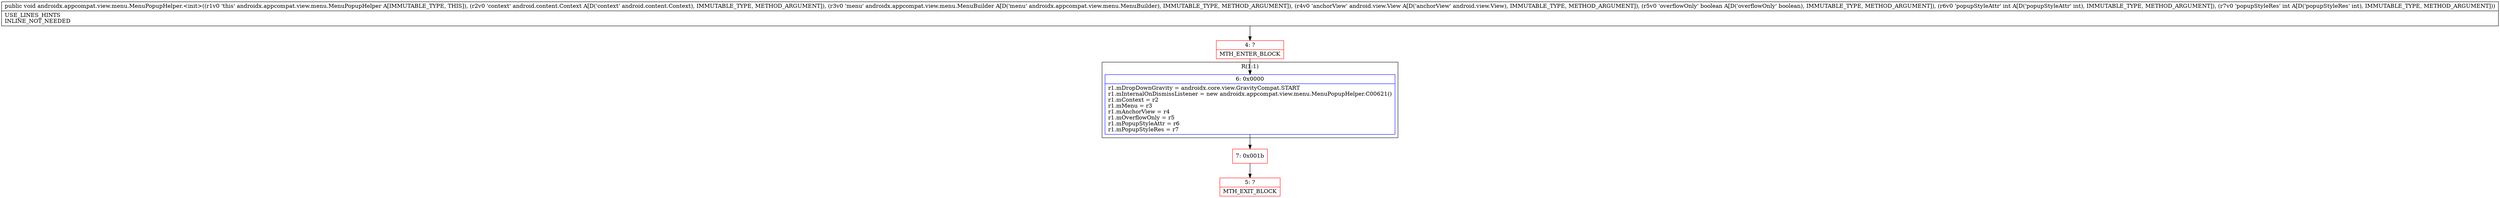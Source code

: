 digraph "CFG forandroidx.appcompat.view.menu.MenuPopupHelper.\<init\>(Landroid\/content\/Context;Landroidx\/appcompat\/view\/menu\/MenuBuilder;Landroid\/view\/View;ZII)V" {
subgraph cluster_Region_671282391 {
label = "R(1:1)";
node [shape=record,color=blue];
Node_6 [shape=record,label="{6\:\ 0x0000|r1.mDropDownGravity = androidx.core.view.GravityCompat.START\lr1.mInternalOnDismissListener = new androidx.appcompat.view.menu.MenuPopupHelper.C00621()\lr1.mContext = r2\lr1.mMenu = r3\lr1.mAnchorView = r4\lr1.mOverflowOnly = r5\lr1.mPopupStyleAttr = r6\lr1.mPopupStyleRes = r7\l}"];
}
Node_4 [shape=record,color=red,label="{4\:\ ?|MTH_ENTER_BLOCK\l}"];
Node_7 [shape=record,color=red,label="{7\:\ 0x001b}"];
Node_5 [shape=record,color=red,label="{5\:\ ?|MTH_EXIT_BLOCK\l}"];
MethodNode[shape=record,label="{public void androidx.appcompat.view.menu.MenuPopupHelper.\<init\>((r1v0 'this' androidx.appcompat.view.menu.MenuPopupHelper A[IMMUTABLE_TYPE, THIS]), (r2v0 'context' android.content.Context A[D('context' android.content.Context), IMMUTABLE_TYPE, METHOD_ARGUMENT]), (r3v0 'menu' androidx.appcompat.view.menu.MenuBuilder A[D('menu' androidx.appcompat.view.menu.MenuBuilder), IMMUTABLE_TYPE, METHOD_ARGUMENT]), (r4v0 'anchorView' android.view.View A[D('anchorView' android.view.View), IMMUTABLE_TYPE, METHOD_ARGUMENT]), (r5v0 'overflowOnly' boolean A[D('overflowOnly' boolean), IMMUTABLE_TYPE, METHOD_ARGUMENT]), (r6v0 'popupStyleAttr' int A[D('popupStyleAttr' int), IMMUTABLE_TYPE, METHOD_ARGUMENT]), (r7v0 'popupStyleRes' int A[D('popupStyleRes' int), IMMUTABLE_TYPE, METHOD_ARGUMENT]))  | USE_LINES_HINTS\lINLINE_NOT_NEEDED\l}"];
MethodNode -> Node_4;Node_6 -> Node_7;
Node_4 -> Node_6;
Node_7 -> Node_5;
}

